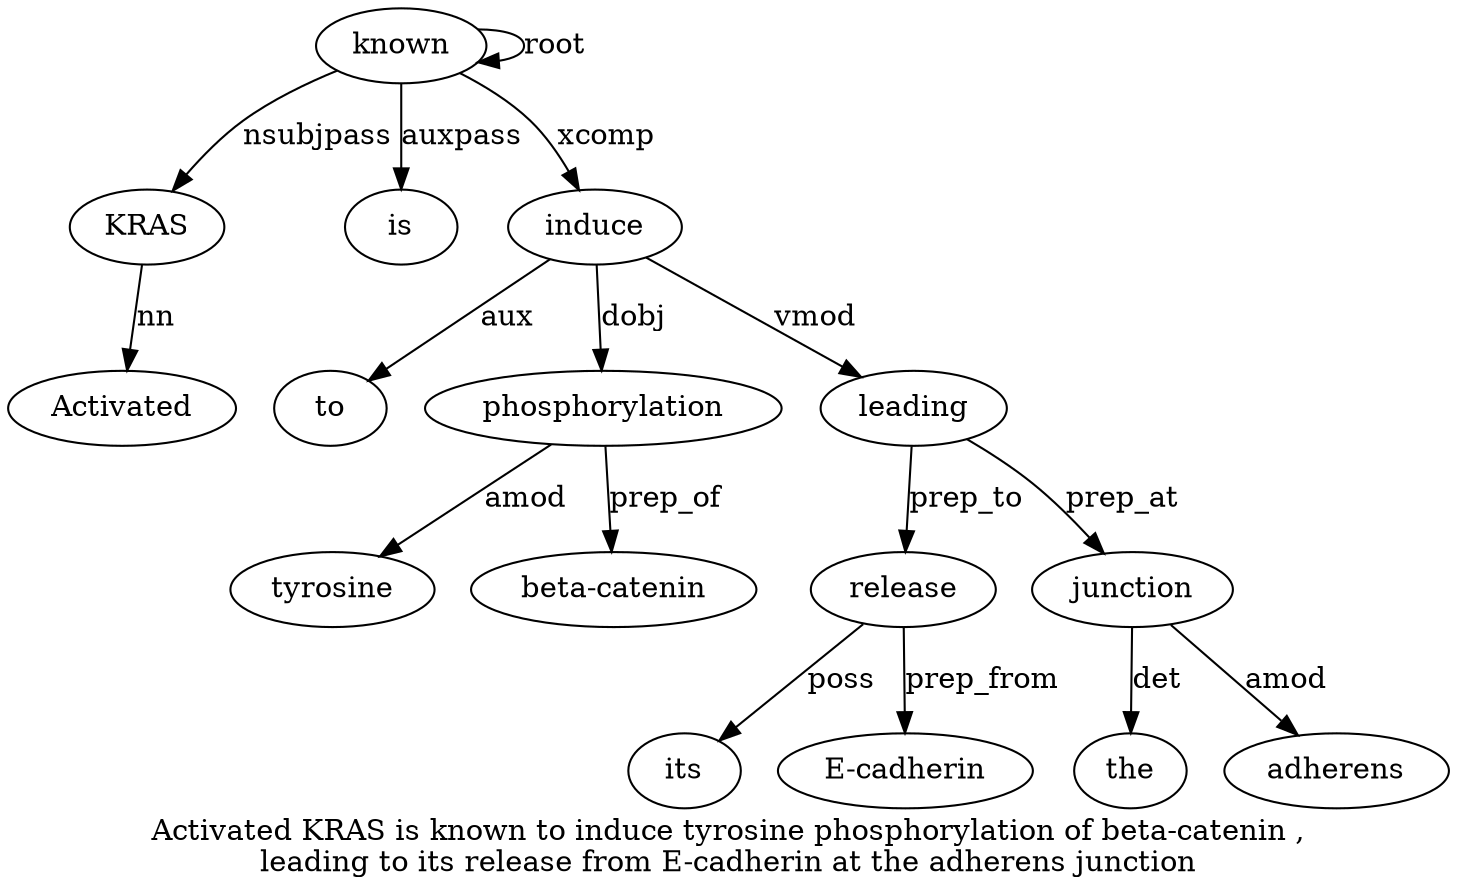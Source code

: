 digraph "Activated KRAS is known to induce tyrosine phosphorylation of beta-catenin ,  leading to its release from E-cadherin at the adherens junction" {
label="Activated KRAS is known to induce tyrosine phosphorylation of beta-catenin ,
leading to its release from E-cadherin at the adherens junction";
KRAS2 [style=filled, fillcolor=white, label=KRAS];
Activated1 [style=filled, fillcolor=white, label=Activated];
KRAS2 -> Activated1  [label=nn];
known4 [style=filled, fillcolor=white, label=known];
known4 -> KRAS2  [label=nsubjpass];
is3 [style=filled, fillcolor=white, label=is];
known4 -> is3  [label=auxpass];
known4 -> known4  [label=root];
induce6 [style=filled, fillcolor=white, label=induce];
to5 [style=filled, fillcolor=white, label=to];
induce6 -> to5  [label=aux];
known4 -> induce6  [label=xcomp];
phosphorylation8 [style=filled, fillcolor=white, label=phosphorylation];
tyrosine7 [style=filled, fillcolor=white, label=tyrosine];
phosphorylation8 -> tyrosine7  [label=amod];
induce6 -> phosphorylation8  [label=dobj];
"beta-catenin10" [style=filled, fillcolor=white, label="beta-catenin"];
phosphorylation8 -> "beta-catenin10"  [label=prep_of];
leading12 [style=filled, fillcolor=white, label=leading];
induce6 -> leading12  [label=vmod];
release15 [style=filled, fillcolor=white, label=release];
its14 [style=filled, fillcolor=white, label=its];
release15 -> its14  [label=poss];
leading12 -> release15  [label=prep_to];
"E-cadherin17" [style=filled, fillcolor=white, label="E-cadherin"];
release15 -> "E-cadherin17"  [label=prep_from];
junction21 [style=filled, fillcolor=white, label=junction];
the19 [style=filled, fillcolor=white, label=the];
junction21 -> the19  [label=det];
adherens20 [style=filled, fillcolor=white, label=adherens];
junction21 -> adherens20  [label=amod];
leading12 -> junction21  [label=prep_at];
}
